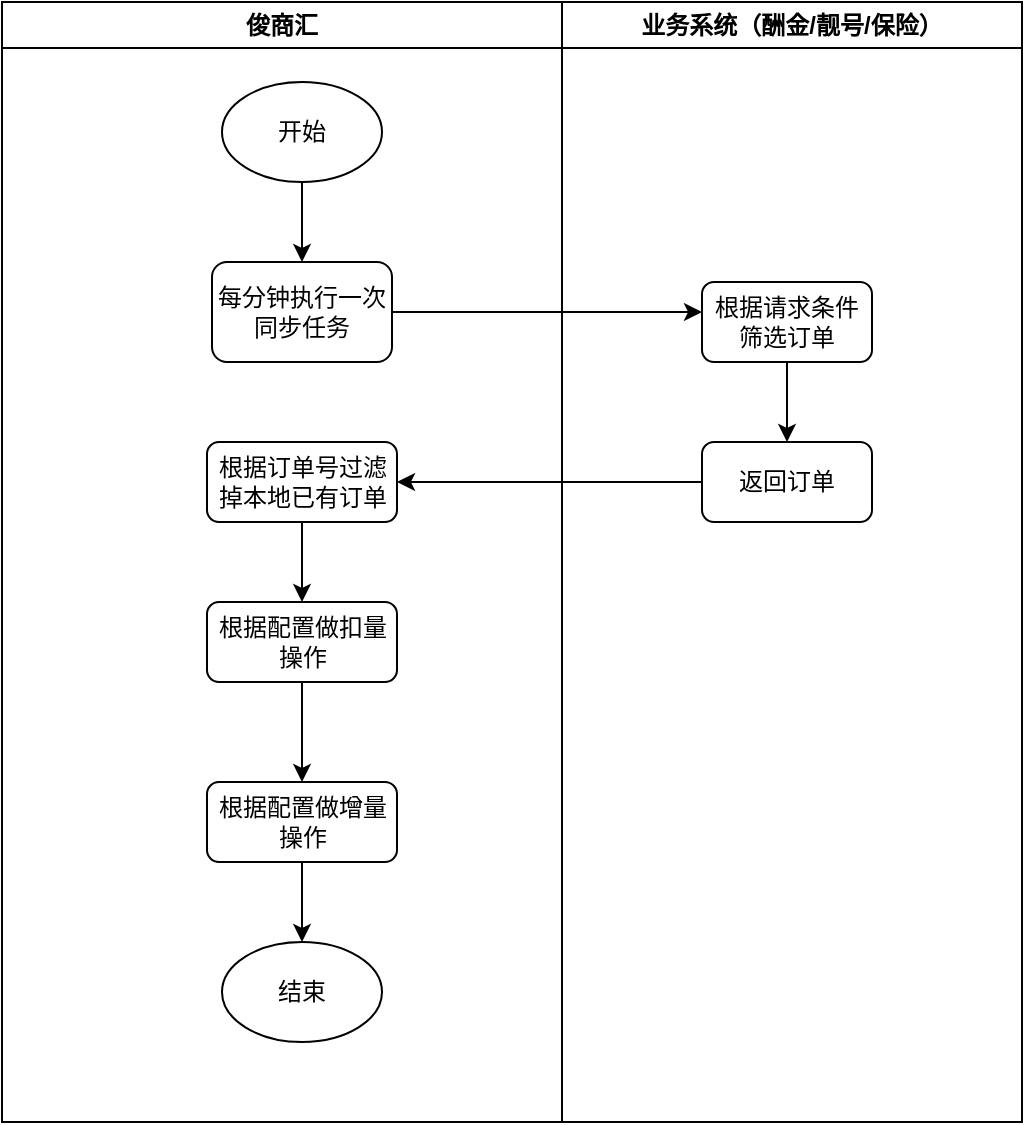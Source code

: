 <mxfile version="20.8.5" type="github"><diagram id="bgHmJuBe_uGBj_ntHkP1" name="第 1 页"><mxGraphModel dx="1434" dy="796" grid="1" gridSize="10" guides="1" tooltips="1" connect="1" arrows="1" fold="1" page="1" pageScale="1" pageWidth="827" pageHeight="1169" math="0" shadow="0"><root><mxCell id="0"/><mxCell id="1" parent="0"/><mxCell id="4PAzjFM05-FhkTq8cbfo-5" value="俊商汇" style="swimlane;whiteSpace=wrap;html=1;" vertex="1" parent="1"><mxGeometry x="190" y="140" width="280" height="560" as="geometry"/></mxCell><mxCell id="4PAzjFM05-FhkTq8cbfo-15" style="edgeStyle=orthogonalEdgeStyle;rounded=0;orthogonalLoop=1;jettySize=auto;html=1;" edge="1" parent="4PAzjFM05-FhkTq8cbfo-5" source="4PAzjFM05-FhkTq8cbfo-7" target="4PAzjFM05-FhkTq8cbfo-8"><mxGeometry relative="1" as="geometry"/></mxCell><mxCell id="4PAzjFM05-FhkTq8cbfo-7" value="开始" style="ellipse;whiteSpace=wrap;html=1;" vertex="1" parent="4PAzjFM05-FhkTq8cbfo-5"><mxGeometry x="110" y="40" width="80" height="50" as="geometry"/></mxCell><mxCell id="4PAzjFM05-FhkTq8cbfo-8" value="每分钟执行一次同步任务" style="rounded=1;whiteSpace=wrap;html=1;" vertex="1" parent="4PAzjFM05-FhkTq8cbfo-5"><mxGeometry x="105" y="130" width="90" height="50" as="geometry"/></mxCell><mxCell id="4PAzjFM05-FhkTq8cbfo-20" style="edgeStyle=orthogonalEdgeStyle;rounded=0;orthogonalLoop=1;jettySize=auto;html=1;" edge="1" parent="4PAzjFM05-FhkTq8cbfo-5" source="4PAzjFM05-FhkTq8cbfo-11" target="4PAzjFM05-FhkTq8cbfo-12"><mxGeometry relative="1" as="geometry"/></mxCell><mxCell id="4PAzjFM05-FhkTq8cbfo-11" value="根据订单号过滤掉本地已有订单" style="rounded=1;whiteSpace=wrap;html=1;" vertex="1" parent="4PAzjFM05-FhkTq8cbfo-5"><mxGeometry x="102.5" y="220" width="95" height="40" as="geometry"/></mxCell><mxCell id="4PAzjFM05-FhkTq8cbfo-21" style="edgeStyle=orthogonalEdgeStyle;rounded=0;orthogonalLoop=1;jettySize=auto;html=1;" edge="1" parent="4PAzjFM05-FhkTq8cbfo-5" source="4PAzjFM05-FhkTq8cbfo-12" target="4PAzjFM05-FhkTq8cbfo-19"><mxGeometry relative="1" as="geometry"/></mxCell><mxCell id="4PAzjFM05-FhkTq8cbfo-12" value="根据配置做扣量操作" style="rounded=1;whiteSpace=wrap;html=1;" vertex="1" parent="4PAzjFM05-FhkTq8cbfo-5"><mxGeometry x="102.5" y="300" width="95" height="40" as="geometry"/></mxCell><mxCell id="4PAzjFM05-FhkTq8cbfo-24" style="edgeStyle=orthogonalEdgeStyle;rounded=0;orthogonalLoop=1;jettySize=auto;html=1;entryX=0.5;entryY=0;entryDx=0;entryDy=0;" edge="1" parent="4PAzjFM05-FhkTq8cbfo-5" source="4PAzjFM05-FhkTq8cbfo-19" target="4PAzjFM05-FhkTq8cbfo-23"><mxGeometry relative="1" as="geometry"/></mxCell><mxCell id="4PAzjFM05-FhkTq8cbfo-19" value="根据配置做增量操作" style="rounded=1;whiteSpace=wrap;html=1;" vertex="1" parent="4PAzjFM05-FhkTq8cbfo-5"><mxGeometry x="102.5" y="390" width="95" height="40" as="geometry"/></mxCell><mxCell id="4PAzjFM05-FhkTq8cbfo-23" value="结束" style="ellipse;whiteSpace=wrap;html=1;" vertex="1" parent="4PAzjFM05-FhkTq8cbfo-5"><mxGeometry x="110" y="470" width="80" height="50" as="geometry"/></mxCell><mxCell id="4PAzjFM05-FhkTq8cbfo-6" value="业务系统（酬金/靓号/保险）" style="swimlane;whiteSpace=wrap;html=1;" vertex="1" parent="1"><mxGeometry x="470" y="140" width="230" height="560" as="geometry"/></mxCell><mxCell id="4PAzjFM05-FhkTq8cbfo-18" style="edgeStyle=orthogonalEdgeStyle;rounded=0;orthogonalLoop=1;jettySize=auto;html=1;" edge="1" parent="4PAzjFM05-FhkTq8cbfo-6" source="4PAzjFM05-FhkTq8cbfo-9" target="4PAzjFM05-FhkTq8cbfo-10"><mxGeometry relative="1" as="geometry"/></mxCell><mxCell id="4PAzjFM05-FhkTq8cbfo-9" value="根据请求条件筛选订单" style="rounded=1;whiteSpace=wrap;html=1;" vertex="1" parent="4PAzjFM05-FhkTq8cbfo-6"><mxGeometry x="70" y="140" width="85" height="40" as="geometry"/></mxCell><mxCell id="4PAzjFM05-FhkTq8cbfo-10" value="返回订单" style="rounded=1;whiteSpace=wrap;html=1;" vertex="1" parent="4PAzjFM05-FhkTq8cbfo-6"><mxGeometry x="70" y="220" width="85" height="40" as="geometry"/></mxCell><mxCell id="4PAzjFM05-FhkTq8cbfo-14" style="edgeStyle=orthogonalEdgeStyle;rounded=0;orthogonalLoop=1;jettySize=auto;html=1;entryX=1;entryY=0.5;entryDx=0;entryDy=0;" edge="1" parent="1" source="4PAzjFM05-FhkTq8cbfo-10" target="4PAzjFM05-FhkTq8cbfo-11"><mxGeometry relative="1" as="geometry"/></mxCell><mxCell id="4PAzjFM05-FhkTq8cbfo-16" style="edgeStyle=orthogonalEdgeStyle;rounded=0;orthogonalLoop=1;jettySize=auto;html=1;" edge="1" parent="1" source="4PAzjFM05-FhkTq8cbfo-8"><mxGeometry relative="1" as="geometry"><mxPoint x="540" y="295" as="targetPoint"/></mxGeometry></mxCell></root></mxGraphModel></diagram></mxfile>